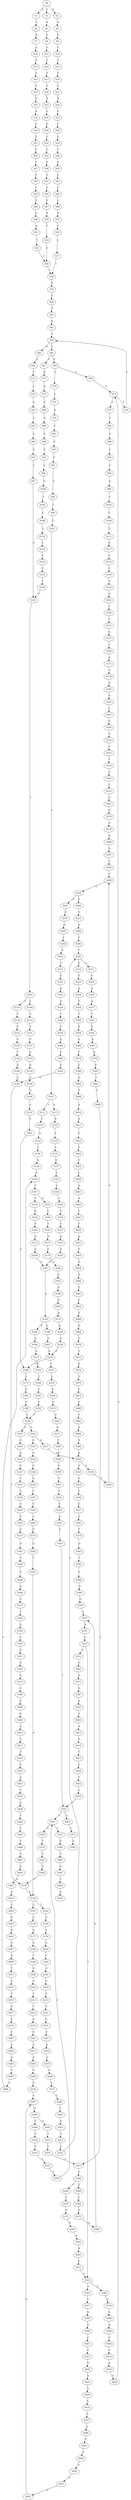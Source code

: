strict digraph  {
	S0 -> S1 [ label = G ];
	S0 -> S2 [ label = C ];
	S0 -> S3 [ label = T ];
	S1 -> S4 [ label = T ];
	S2 -> S5 [ label = A ];
	S3 -> S6 [ label = A ];
	S4 -> S7 [ label = A ];
	S5 -> S8 [ label = G ];
	S6 -> S9 [ label = G ];
	S7 -> S10 [ label = G ];
	S8 -> S11 [ label = C ];
	S9 -> S12 [ label = T ];
	S10 -> S13 [ label = G ];
	S11 -> S14 [ label = T ];
	S12 -> S15 [ label = T ];
	S13 -> S16 [ label = G ];
	S14 -> S17 [ label = T ];
	S15 -> S18 [ label = T ];
	S16 -> S19 [ label = T ];
	S17 -> S20 [ label = C ];
	S18 -> S21 [ label = C ];
	S19 -> S22 [ label = C ];
	S20 -> S23 [ label = A ];
	S21 -> S24 [ label = A ];
	S22 -> S25 [ label = A ];
	S23 -> S26 [ label = C ];
	S24 -> S27 [ label = C ];
	S25 -> S28 [ label = C ];
	S26 -> S29 [ label = G ];
	S27 -> S30 [ label = T ];
	S28 -> S31 [ label = T ];
	S29 -> S32 [ label = C ];
	S30 -> S33 [ label = C ];
	S31 -> S34 [ label = C ];
	S32 -> S35 [ label = C ];
	S33 -> S36 [ label = C ];
	S34 -> S37 [ label = G ];
	S35 -> S38 [ label = C ];
	S36 -> S39 [ label = T ];
	S37 -> S40 [ label = C ];
	S38 -> S41 [ label = T ];
	S39 -> S42 [ label = T ];
	S40 -> S43 [ label = T ];
	S41 -> S44 [ label = T ];
	S42 -> S45 [ label = T ];
	S43 -> S46 [ label = T ];
	S44 -> S47 [ label = C ];
	S45 -> S48 [ label = C ];
	S46 -> S49 [ label = C ];
	S47 -> S50 [ label = A ];
	S48 -> S51 [ label = A ];
	S49 -> S52 [ label = A ];
	S50 -> S53 [ label = T ];
	S51 -> S54 [ label = T ];
	S52 -> S55 [ label = T ];
	S53 -> S56 [ label = C ];
	S54 -> S57 [ label = C ];
	S55 -> S56 [ label = C ];
	S56 -> S58 [ label = C ];
	S57 -> S58 [ label = C ];
	S58 -> S59 [ label = A ];
	S59 -> S60 [ label = G ];
	S60 -> S61 [ label = A ];
	S61 -> S62 [ label = A ];
	S62 -> S63 [ label = C ];
	S63 -> S64 [ label = C ];
	S63 -> S65 [ label = A ];
	S64 -> S66 [ label = A ];
	S64 -> S67 [ label = G ];
	S65 -> S68 [ label = G ];
	S66 -> S69 [ label = G ];
	S66 -> S70 [ label = C ];
	S67 -> S71 [ label = G ];
	S68 -> S72 [ label = C ];
	S69 -> S73 [ label = A ];
	S70 -> S74 [ label = C ];
	S71 -> S75 [ label = A ];
	S72 -> S76 [ label = C ];
	S73 -> S77 [ label = C ];
	S73 -> S78 [ label = A ];
	S74 -> S79 [ label = A ];
	S75 -> S80 [ label = C ];
	S76 -> S81 [ label = G ];
	S77 -> S82 [ label = T ];
	S78 -> S63 [ label = C ];
	S79 -> S83 [ label = C ];
	S80 -> S84 [ label = G ];
	S81 -> S85 [ label = T ];
	S82 -> S86 [ label = C ];
	S83 -> S87 [ label = C ];
	S84 -> S88 [ label = C ];
	S85 -> S89 [ label = C ];
	S86 -> S90 [ label = C ];
	S87 -> S91 [ label = C ];
	S88 -> S92 [ label = C ];
	S89 -> S93 [ label = C ];
	S90 -> S94 [ label = C ];
	S91 -> S95 [ label = C ];
	S92 -> S96 [ label = C ];
	S93 -> S97 [ label = T ];
	S94 -> S98 [ label = A ];
	S95 -> S99 [ label = T ];
	S96 -> S100 [ label = A ];
	S97 -> S101 [ label = C ];
	S98 -> S102 [ label = T ];
	S99 -> S103 [ label = T ];
	S100 -> S104 [ label = T ];
	S101 -> S105 [ label = T ];
	S102 -> S106 [ label = C ];
	S103 -> S107 [ label = C ];
	S104 -> S108 [ label = C ];
	S105 -> S109 [ label = T ];
	S105 -> S110 [ label = G ];
	S106 -> S111 [ label = T ];
	S107 -> S112 [ label = C ];
	S107 -> S113 [ label = G ];
	S108 -> S114 [ label = G ];
	S109 -> S115 [ label = C ];
	S110 -> S116 [ label = T ];
	S111 -> S117 [ label = G ];
	S112 -> S118 [ label = T ];
	S113 -> S119 [ label = A ];
	S114 -> S120 [ label = T ];
	S115 -> S121 [ label = T ];
	S116 -> S122 [ label = C ];
	S117 -> S123 [ label = C ];
	S118 -> S124 [ label = G ];
	S119 -> S125 [ label = T ];
	S120 -> S126 [ label = C ];
	S121 -> S127 [ label = C ];
	S122 -> S128 [ label = G ];
	S123 -> S129 [ label = C ];
	S124 -> S130 [ label = T ];
	S125 -> S131 [ label = C ];
	S126 -> S132 [ label = C ];
	S127 -> S133 [ label = G ];
	S128 -> S134 [ label = T ];
	S129 -> S135 [ label = A ];
	S130 -> S136 [ label = C ];
	S131 -> S137 [ label = G ];
	S132 -> S138 [ label = T ];
	S133 -> S139 [ label = G ];
	S134 -> S140 [ label = G ];
	S135 -> S141 [ label = G ];
	S136 -> S142 [ label = C ];
	S137 -> S143 [ label = T ];
	S138 -> S101 [ label = C ];
	S139 -> S144 [ label = A ];
	S140 -> S145 [ label = G ];
	S141 -> S146 [ label = T ];
	S142 -> S147 [ label = T ];
	S143 -> S148 [ label = T ];
	S144 -> S149 [ label = G ];
	S145 -> S150 [ label = T ];
	S146 -> S151 [ label = C ];
	S147 -> S152 [ label = A ];
	S147 -> S153 [ label = T ];
	S148 -> S154 [ label = T ];
	S149 -> S155 [ label = A ];
	S150 -> S156 [ label = A ];
	S151 -> S157 [ label = G ];
	S152 -> S158 [ label = C ];
	S153 -> S159 [ label = G ];
	S154 -> S160 [ label = G ];
	S155 -> S161 [ label = G ];
	S156 -> S162 [ label = T ];
	S156 -> S163 [ label = C ];
	S157 -> S164 [ label = T ];
	S158 -> S165 [ label = T ];
	S159 -> S166 [ label = T ];
	S160 -> S167 [ label = T ];
	S161 -> S168 [ label = G ];
	S162 -> S169 [ label = G ];
	S163 -> S170 [ label = C ];
	S164 -> S171 [ label = A ];
	S165 -> S172 [ label = A ];
	S166 -> S173 [ label = A ];
	S167 -> S174 [ label = A ];
	S168 -> S175 [ label = T ];
	S169 -> S176 [ label = A ];
	S170 -> S177 [ label = G ];
	S171 -> S178 [ label = A ];
	S172 -> S179 [ label = C ];
	S173 -> S180 [ label = G ];
	S174 -> S181 [ label = G ];
	S175 -> S182 [ label = C ];
	S176 -> S183 [ label = G ];
	S177 -> S184 [ label = G ];
	S178 -> S185 [ label = G ];
	S179 -> S186 [ label = C ];
	S180 -> S187 [ label = G ];
	S181 -> S187 [ label = G ];
	S182 -> S188 [ label = C ];
	S183 -> S189 [ label = C ];
	S184 -> S190 [ label = T ];
	S185 -> S191 [ label = A ];
	S186 -> S192 [ label = A ];
	S187 -> S193 [ label = A ];
	S188 -> S194 [ label = C ];
	S189 -> S195 [ label = G ];
	S190 -> S196 [ label = G ];
	S191 -> S197 [ label = C ];
	S192 -> S198 [ label = G ];
	S193 -> S199 [ label = G ];
	S193 -> S200 [ label = A ];
	S194 -> S201 [ label = A ];
	S194 -> S202 [ label = G ];
	S195 -> S203 [ label = G ];
	S196 -> S204 [ label = G ];
	S197 -> S205 [ label = G ];
	S198 -> S206 [ label = G ];
	S199 -> S207 [ label = A ];
	S200 -> S208 [ label = A ];
	S201 -> S209 [ label = G ];
	S202 -> S210 [ label = G ];
	S202 -> S211 [ label = A ];
	S203 -> S212 [ label = T ];
	S204 -> S213 [ label = T ];
	S205 -> S214 [ label = G ];
	S206 -> S215 [ label = A ];
	S207 -> S216 [ label = G ];
	S208 -> S217 [ label = G ];
	S209 -> S218 [ label = A ];
	S210 -> S219 [ label = A ];
	S211 -> S220 [ label = A ];
	S212 -> S221 [ label = C ];
	S213 -> S222 [ label = T ];
	S214 -> S223 [ label = C ];
	S215 -> S224 [ label = G ];
	S216 -> S225 [ label = T ];
	S216 -> S168 [ label = G ];
	S217 -> S226 [ label = G ];
	S218 -> S227 [ label = G ];
	S219 -> S228 [ label = G ];
	S220 -> S229 [ label = A ];
	S220 -> S230 [ label = G ];
	S221 -> S231 [ label = G ];
	S222 -> S232 [ label = A ];
	S223 -> S233 [ label = T ];
	S224 -> S234 [ label = A ];
	S225 -> S235 [ label = C ];
	S226 -> S236 [ label = T ];
	S227 -> S237 [ label = C ];
	S228 -> S238 [ label = G ];
	S229 -> S239 [ label = G ];
	S230 -> S240 [ label = T ];
	S231 -> S241 [ label = C ];
	S232 -> S242 [ label = G ];
	S233 -> S243 [ label = C ];
	S234 -> S216 [ label = G ];
	S235 -> S244 [ label = A ];
	S236 -> S245 [ label = C ];
	S237 -> S246 [ label = C ];
	S238 -> S247 [ label = C ];
	S239 -> S248 [ label = T ];
	S240 -> S249 [ label = C ];
	S241 -> S250 [ label = A ];
	S242 -> S251 [ label = A ];
	S243 -> S252 [ label = T ];
	S244 -> S253 [ label = G ];
	S245 -> S254 [ label = C ];
	S246 -> S255 [ label = A ];
	S247 -> S256 [ label = G ];
	S248 -> S257 [ label = G ];
	S249 -> S258 [ label = G ];
	S250 -> S259 [ label = C ];
	S251 -> S260 [ label = A ];
	S252 -> S261 [ label = C ];
	S253 -> S262 [ label = G ];
	S254 -> S194 [ label = C ];
	S255 -> S263 [ label = C ];
	S256 -> S264 [ label = T ];
	S257 -> S265 [ label = T ];
	S258 -> S266 [ label = C ];
	S258 -> S267 [ label = A ];
	S259 -> S268 [ label = G ];
	S260 -> S269 [ label = G ];
	S261 -> S270 [ label = G ];
	S262 -> S271 [ label = A ];
	S263 -> S272 [ label = G ];
	S264 -> S273 [ label = G ];
	S265 -> S274 [ label = C ];
	S266 -> S275 [ label = G ];
	S267 -> S276 [ label = G ];
	S268 -> S277 [ label = C ];
	S269 -> S278 [ label = G ];
	S270 -> S279 [ label = A ];
	S271 -> S280 [ label = C ];
	S272 -> S281 [ label = G ];
	S273 -> S282 [ label = G ];
	S274 -> S283 [ label = G ];
	S275 -> S284 [ label = G ];
	S276 -> S285 [ label = G ];
	S277 -> S286 [ label = G ];
	S278 -> S287 [ label = G ];
	S279 -> S288 [ label = A ];
	S280 -> S289 [ label = C ];
	S281 -> S290 [ label = T ];
	S282 -> S291 [ label = T ];
	S283 -> S292 [ label = T ];
	S284 -> S293 [ label = C ];
	S285 -> S294 [ label = T ];
	S286 -> S295 [ label = C ];
	S287 -> S296 [ label = G ];
	S288 -> S297 [ label = G ];
	S289 -> S298 [ label = A ];
	S290 -> S299 [ label = T ];
	S291 -> S156 [ label = A ];
	S292 -> S300 [ label = C ];
	S293 -> S301 [ label = T ];
	S294 -> S302 [ label = A ];
	S295 -> S303 [ label = G ];
	S296 -> S304 [ label = T ];
	S296 -> S305 [ label = G ];
	S297 -> S306 [ label = T ];
	S298 -> S307 [ label = G ];
	S299 -> S308 [ label = A ];
	S300 -> S309 [ label = G ];
	S301 -> S310 [ label = A ];
	S301 -> S311 [ label = G ];
	S302 -> S312 [ label = T ];
	S303 -> S313 [ label = G ];
	S304 -> S314 [ label = C ];
	S305 -> S315 [ label = T ];
	S306 -> S249 [ label = C ];
	S307 -> S316 [ label = T ];
	S308 -> S317 [ label = C ];
	S309 -> S318 [ label = G ];
	S310 -> S319 [ label = T ];
	S311 -> S320 [ label = G ];
	S312 -> S321 [ label = A ];
	S313 -> S322 [ label = C ];
	S314 -> S323 [ label = T ];
	S315 -> S324 [ label = C ];
	S316 -> S325 [ label = C ];
	S317 -> S326 [ label = T ];
	S318 -> S327 [ label = A ];
	S319 -> S328 [ label = A ];
	S320 -> S329 [ label = A ];
	S321 -> S330 [ label = A ];
	S322 -> S301 [ label = T ];
	S323 -> S331 [ label = C ];
	S324 -> S332 [ label = C ];
	S325 -> S333 [ label = T ];
	S326 -> S334 [ label = G ];
	S327 -> S335 [ label = A ];
	S328 -> S336 [ label = G ];
	S329 -> S337 [ label = A ];
	S330 -> S338 [ label = G ];
	S331 -> S339 [ label = T ];
	S332 -> S340 [ label = G ];
	S333 -> S341 [ label = C ];
	S334 -> S342 [ label = C ];
	S335 -> S343 [ label = C ];
	S336 -> S344 [ label = T ];
	S337 -> S345 [ label = T ];
	S338 -> S346 [ label = T ];
	S339 -> S347 [ label = C ];
	S340 -> S348 [ label = C ];
	S340 -> S349 [ label = T ];
	S341 -> S350 [ label = T ];
	S342 -> S351 [ label = A ];
	S343 -> S352 [ label = A ];
	S343 -> S353 [ label = T ];
	S344 -> S354 [ label = A ];
	S345 -> S355 [ label = G ];
	S346 -> S356 [ label = C ];
	S347 -> S357 [ label = T ];
	S347 -> S358 [ label = G ];
	S348 -> S359 [ label = C ];
	S349 -> S360 [ label = C ];
	S350 -> S347 [ label = C ];
	S350 -> S361 [ label = G ];
	S351 -> S362 [ label = G ];
	S352 -> S363 [ label = G ];
	S353 -> S364 [ label = G ];
	S353 -> S365 [ label = A ];
	S354 -> S366 [ label = G ];
	S355 -> S367 [ label = G ];
	S356 -> S368 [ label = G ];
	S357 -> S369 [ label = G ];
	S358 -> S370 [ label = T ];
	S359 -> S371 [ label = G ];
	S360 -> S372 [ label = G ];
	S361 -> S373 [ label = T ];
	S362 -> S374 [ label = A ];
	S363 -> S375 [ label = G ];
	S364 -> S376 [ label = C ];
	S365 -> S377 [ label = C ];
	S366 -> S378 [ label = C ];
	S367 -> S379 [ label = G ];
	S368 -> S380 [ label = T ];
	S369 -> S381 [ label = A ];
	S370 -> S382 [ label = G ];
	S371 -> S383 [ label = G ];
	S372 -> S384 [ label = G ];
	S373 -> S385 [ label = A ];
	S374 -> S386 [ label = C ];
	S375 -> S387 [ label = A ];
	S376 -> S388 [ label = A ];
	S377 -> S389 [ label = A ];
	S378 -> S390 [ label = C ];
	S379 -> S391 [ label = G ];
	S380 -> S392 [ label = G ];
	S381 -> S393 [ label = G ];
	S382 -> S394 [ label = G ];
	S383 -> S395 [ label = A ];
	S384 -> S327 [ label = A ];
	S386 -> S396 [ label = G ];
	S387 -> S397 [ label = A ];
	S388 -> S398 [ label = A ];
	S389 -> S399 [ label = A ];
	S390 -> S400 [ label = G ];
	S391 -> S401 [ label = T ];
	S392 -> S145 [ label = G ];
	S393 -> S402 [ label = T ];
	S394 -> S150 [ label = T ];
	S395 -> S403 [ label = A ];
	S396 -> S404 [ label = G ];
	S397 -> S405 [ label = T ];
	S398 -> S406 [ label = C ];
	S399 -> S407 [ label = C ];
	S400 -> S408 [ label = A ];
	S401 -> S409 [ label = C ];
	S402 -> S410 [ label = A ];
	S403 -> S411 [ label = C ];
	S404 -> S412 [ label = A ];
	S405 -> S413 [ label = A ];
	S406 -> S414 [ label = C ];
	S407 -> S415 [ label = G ];
	S408 -> S416 [ label = A ];
	S409 -> S332 [ label = C ];
	S411 -> S353 [ label = T ];
	S412 -> S417 [ label = C ];
	S413 -> S418 [ label = G ];
	S414 -> S419 [ label = A ];
	S415 -> S420 [ label = A ];
	S416 -> S421 [ label = A ];
	S417 -> S422 [ label = A ];
	S418 -> S423 [ label = T ];
	S419 -> S424 [ label = G ];
	S420 -> S425 [ label = A ];
	S421 -> S426 [ label = C ];
	S422 -> S427 [ label = C ];
	S423 -> S428 [ label = C ];
	S424 -> S73 [ label = A ];
	S425 -> S429 [ label = A ];
	S426 -> S430 [ label = C ];
	S427 -> S431 [ label = A ];
	S428 -> S432 [ label = T ];
	S429 -> S433 [ label = A ];
	S430 -> S434 [ label = C ];
	S431 -> S435 [ label = C ];
	S432 -> S436 [ label = C ];
	S433 -> S437 [ label = C ];
	S434 -> S438 [ label = C ];
	S435 -> S439 [ label = C ];
	S436 -> S350 [ label = T ];
	S437 -> S440 [ label = A ];
	S438 -> S441 [ label = G ];
	S439 -> S442 [ label = T ];
	S440 -> S443 [ label = G ];
	S441 -> S444 [ label = A ];
	S442 -> S445 [ label = C ];
	S443 -> S446 [ label = A ];
	S444 -> S447 [ label = C ];
	S445 -> S448 [ label = T ];
	S446 -> S449 [ label = A ];
	S447 -> S450 [ label = T ];
	S448 -> S451 [ label = A ];
	S449 -> S452 [ label = G ];
	S450 -> S453 [ label = A ];
	S451 -> S454 [ label = G ];
	S452 -> S455 [ label = G ];
	S453 -> S456 [ label = G ];
	S454 -> S457 [ label = A ];
	S455 -> S287 [ label = G ];
	S456 -> S458 [ label = A ];
	S457 -> S459 [ label = A ];
	S458 -> S460 [ label = A ];
	S459 -> S461 [ label = C ];
	S460 -> S462 [ label = T ];
	S461 -> S463 [ label = G ];
	S462 -> S464 [ label = C ];
	S463 -> S465 [ label = A ];
	S464 -> S466 [ label = G ];
	S465 -> S467 [ label = G ];
	S466 -> S468 [ label = G ];
	S467 -> S469 [ label = G ];
	S468 -> S470 [ label = G ];
	S469 -> S471 [ label = T ];
	S470 -> S472 [ label = T ];
	S471 -> S473 [ label = G ];
	S472 -> S474 [ label = A ];
	S473 -> S475 [ label = T ];
	S474 -> S476 [ label = T ];
	S475 -> S477 [ label = C ];
	S476 -> S478 [ label = C ];
	S477 -> S479 [ label = C ];
	S478 -> S480 [ label = C ];
	S479 -> S481 [ label = C ];
	S480 -> S482 [ label = C ];
	S481 -> S483 [ label = T ];
	S482 -> S484 [ label = G ];
	S483 -> S485 [ label = G ];
	S484 -> S486 [ label = A ];
	S485 -> S487 [ label = T ];
	S486 -> S220 [ label = A ];
	S487 -> S488 [ label = C ];
	S488 -> S142 [ label = C ];
}
